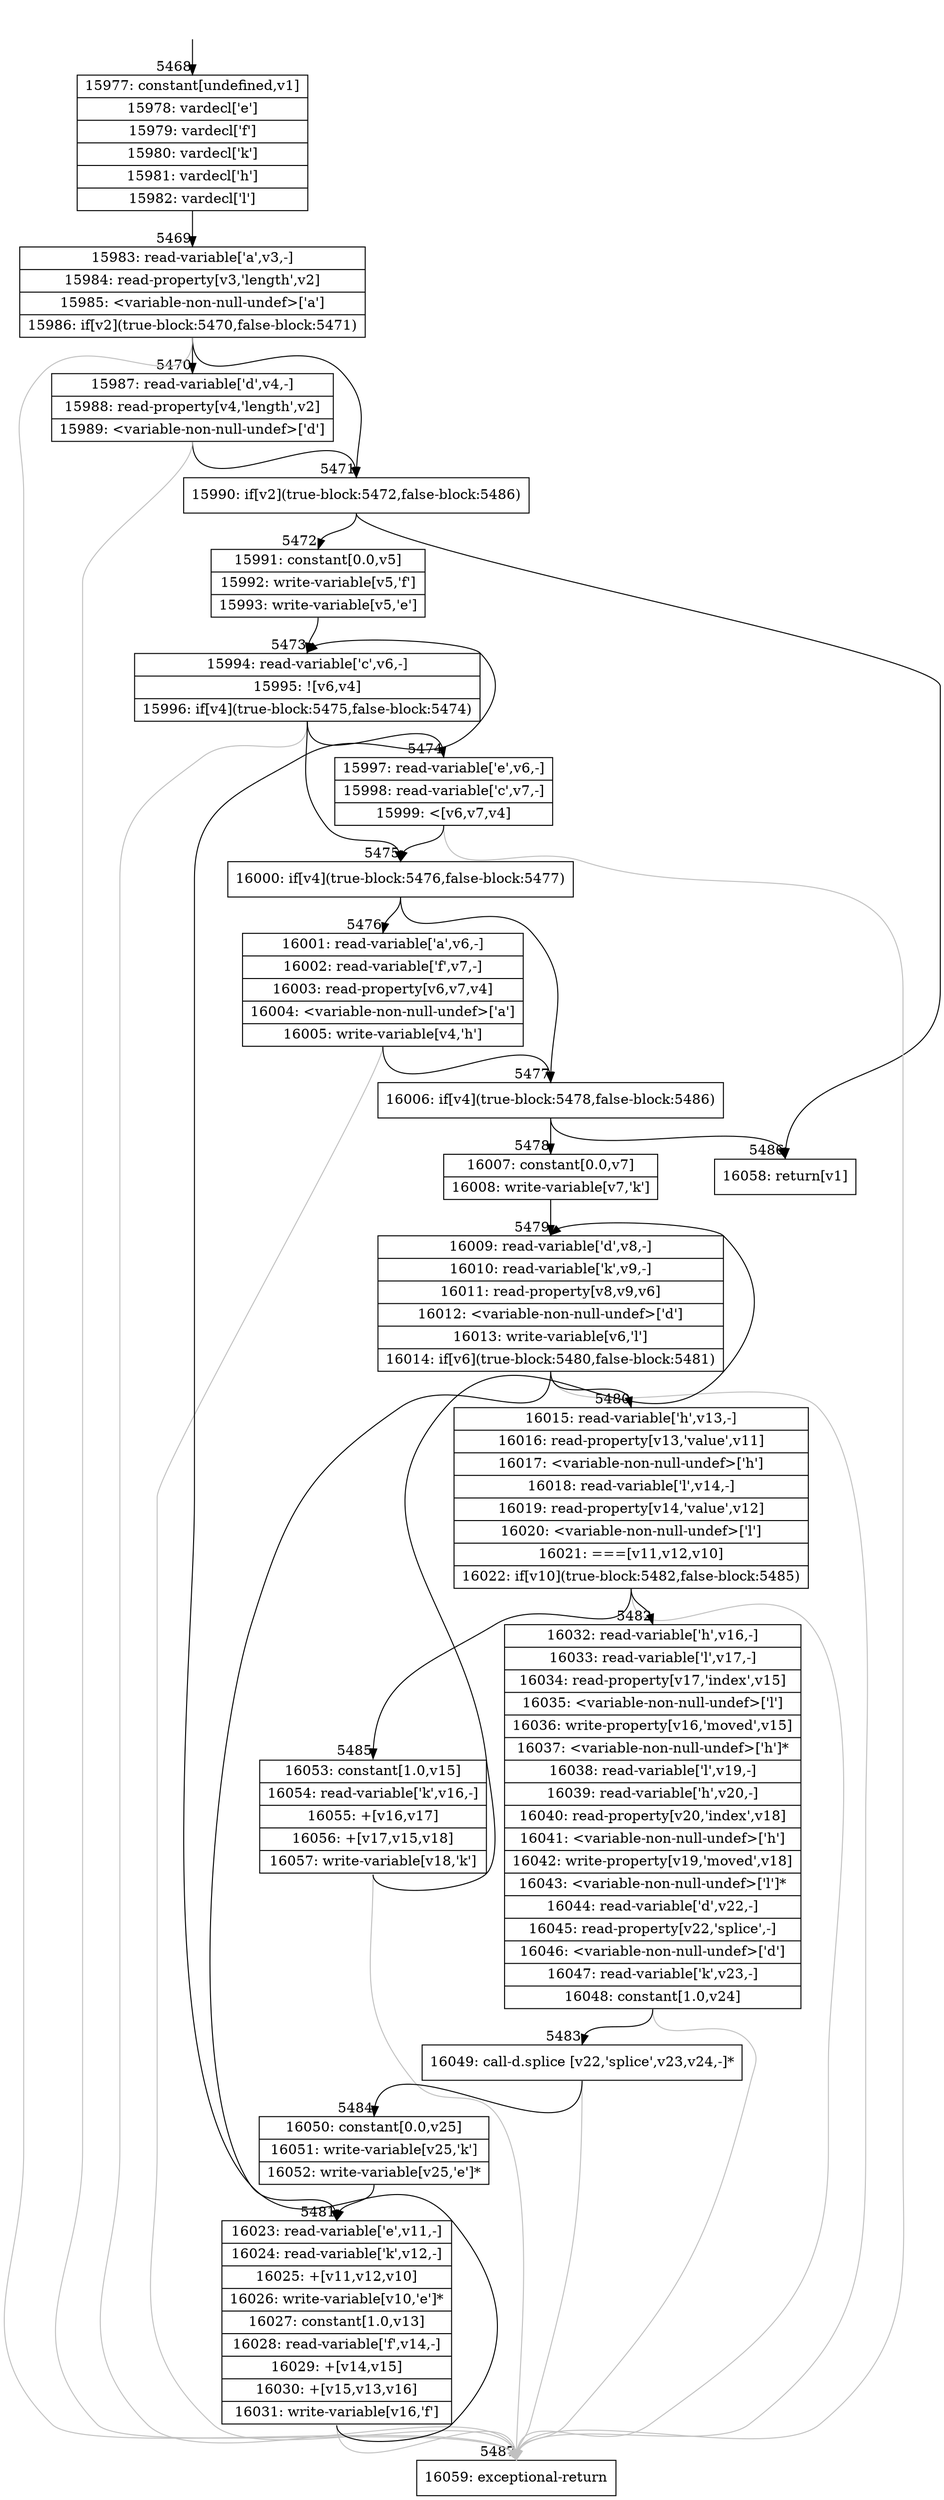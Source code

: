 digraph {
rankdir="TD"
BB_entry453[shape=none,label=""];
BB_entry453 -> BB5468 [tailport=s, headport=n, headlabel="    5468"]
BB5468 [shape=record label="{15977: constant[undefined,v1]|15978: vardecl['e']|15979: vardecl['f']|15980: vardecl['k']|15981: vardecl['h']|15982: vardecl['l']}" ] 
BB5468 -> BB5469 [tailport=s, headport=n, headlabel="      5469"]
BB5469 [shape=record label="{15983: read-variable['a',v3,-]|15984: read-property[v3,'length',v2]|15985: \<variable-non-null-undef\>['a']|15986: if[v2](true-block:5470,false-block:5471)}" ] 
BB5469 -> BB5471 [tailport=s, headport=n, headlabel="      5471"]
BB5469 -> BB5470 [tailport=s, headport=n, headlabel="      5470"]
BB5469 -> BB5487 [tailport=s, headport=n, color=gray, headlabel="      5487"]
BB5470 [shape=record label="{15987: read-variable['d',v4,-]|15988: read-property[v4,'length',v2]|15989: \<variable-non-null-undef\>['d']}" ] 
BB5470 -> BB5471 [tailport=s, headport=n]
BB5470 -> BB5487 [tailport=s, headport=n, color=gray]
BB5471 [shape=record label="{15990: if[v2](true-block:5472,false-block:5486)}" ] 
BB5471 -> BB5472 [tailport=s, headport=n, headlabel="      5472"]
BB5471 -> BB5486 [tailport=s, headport=n, headlabel="      5486"]
BB5472 [shape=record label="{15991: constant[0.0,v5]|15992: write-variable[v5,'f']|15993: write-variable[v5,'e']}" ] 
BB5472 -> BB5473 [tailport=s, headport=n, headlabel="      5473"]
BB5473 [shape=record label="{15994: read-variable['c',v6,-]|15995: ![v6,v4]|15996: if[v4](true-block:5475,false-block:5474)}" ] 
BB5473 -> BB5475 [tailport=s, headport=n, headlabel="      5475"]
BB5473 -> BB5474 [tailport=s, headport=n, headlabel="      5474"]
BB5473 -> BB5487 [tailport=s, headport=n, color=gray]
BB5474 [shape=record label="{15997: read-variable['e',v6,-]|15998: read-variable['c',v7,-]|15999: \<[v6,v7,v4]}" ] 
BB5474 -> BB5475 [tailport=s, headport=n]
BB5474 -> BB5487 [tailport=s, headport=n, color=gray]
BB5475 [shape=record label="{16000: if[v4](true-block:5476,false-block:5477)}" ] 
BB5475 -> BB5477 [tailport=s, headport=n, headlabel="      5477"]
BB5475 -> BB5476 [tailport=s, headport=n, headlabel="      5476"]
BB5476 [shape=record label="{16001: read-variable['a',v6,-]|16002: read-variable['f',v7,-]|16003: read-property[v6,v7,v4]|16004: \<variable-non-null-undef\>['a']|16005: write-variable[v4,'h']}" ] 
BB5476 -> BB5477 [tailport=s, headport=n]
BB5476 -> BB5487 [tailport=s, headport=n, color=gray]
BB5477 [shape=record label="{16006: if[v4](true-block:5478,false-block:5486)}" ] 
BB5477 -> BB5478 [tailport=s, headport=n, headlabel="      5478"]
BB5477 -> BB5486 [tailport=s, headport=n]
BB5478 [shape=record label="{16007: constant[0.0,v7]|16008: write-variable[v7,'k']}" ] 
BB5478 -> BB5479 [tailport=s, headport=n, headlabel="      5479"]
BB5479 [shape=record label="{16009: read-variable['d',v8,-]|16010: read-variable['k',v9,-]|16011: read-property[v8,v9,v6]|16012: \<variable-non-null-undef\>['d']|16013: write-variable[v6,'l']|16014: if[v6](true-block:5480,false-block:5481)}" ] 
BB5479 -> BB5480 [tailport=s, headport=n, headlabel="      5480"]
BB5479 -> BB5481 [tailport=s, headport=n, headlabel="      5481"]
BB5479 -> BB5487 [tailport=s, headport=n, color=gray]
BB5480 [shape=record label="{16015: read-variable['h',v13,-]|16016: read-property[v13,'value',v11]|16017: \<variable-non-null-undef\>['h']|16018: read-variable['l',v14,-]|16019: read-property[v14,'value',v12]|16020: \<variable-non-null-undef\>['l']|16021: ===[v11,v12,v10]|16022: if[v10](true-block:5482,false-block:5485)}" ] 
BB5480 -> BB5482 [tailport=s, headport=n, headlabel="      5482"]
BB5480 -> BB5485 [tailport=s, headport=n, headlabel="      5485"]
BB5480 -> BB5487 [tailport=s, headport=n, color=gray]
BB5481 [shape=record label="{16023: read-variable['e',v11,-]|16024: read-variable['k',v12,-]|16025: +[v11,v12,v10]|16026: write-variable[v10,'e']*|16027: constant[1.0,v13]|16028: read-variable['f',v14,-]|16029: +[v14,v15]|16030: +[v15,v13,v16]|16031: write-variable[v16,'f']}" ] 
BB5481 -> BB5473 [tailport=s, headport=n]
BB5481 -> BB5487 [tailport=s, headport=n, color=gray]
BB5482 [shape=record label="{16032: read-variable['h',v16,-]|16033: read-variable['l',v17,-]|16034: read-property[v17,'index',v15]|16035: \<variable-non-null-undef\>['l']|16036: write-property[v16,'moved',v15]|16037: \<variable-non-null-undef\>['h']*|16038: read-variable['l',v19,-]|16039: read-variable['h',v20,-]|16040: read-property[v20,'index',v18]|16041: \<variable-non-null-undef\>['h']|16042: write-property[v19,'moved',v18]|16043: \<variable-non-null-undef\>['l']*|16044: read-variable['d',v22,-]|16045: read-property[v22,'splice',-]|16046: \<variable-non-null-undef\>['d']|16047: read-variable['k',v23,-]|16048: constant[1.0,v24]}" ] 
BB5482 -> BB5483 [tailport=s, headport=n, headlabel="      5483"]
BB5482 -> BB5487 [tailport=s, headport=n, color=gray]
BB5483 [shape=record label="{16049: call-d.splice [v22,'splice',v23,v24,-]*}" ] 
BB5483 -> BB5484 [tailport=s, headport=n, headlabel="      5484"]
BB5483 -> BB5487 [tailport=s, headport=n, color=gray]
BB5484 [shape=record label="{16050: constant[0.0,v25]|16051: write-variable[v25,'k']|16052: write-variable[v25,'e']*}" ] 
BB5484 -> BB5481 [tailport=s, headport=n]
BB5485 [shape=record label="{16053: constant[1.0,v15]|16054: read-variable['k',v16,-]|16055: +[v16,v17]|16056: +[v17,v15,v18]|16057: write-variable[v18,'k']}" ] 
BB5485 -> BB5479 [tailport=s, headport=n]
BB5485 -> BB5487 [tailport=s, headport=n, color=gray]
BB5486 [shape=record label="{16058: return[v1]}" ] 
BB5487 [shape=record label="{16059: exceptional-return}" ] 
}

